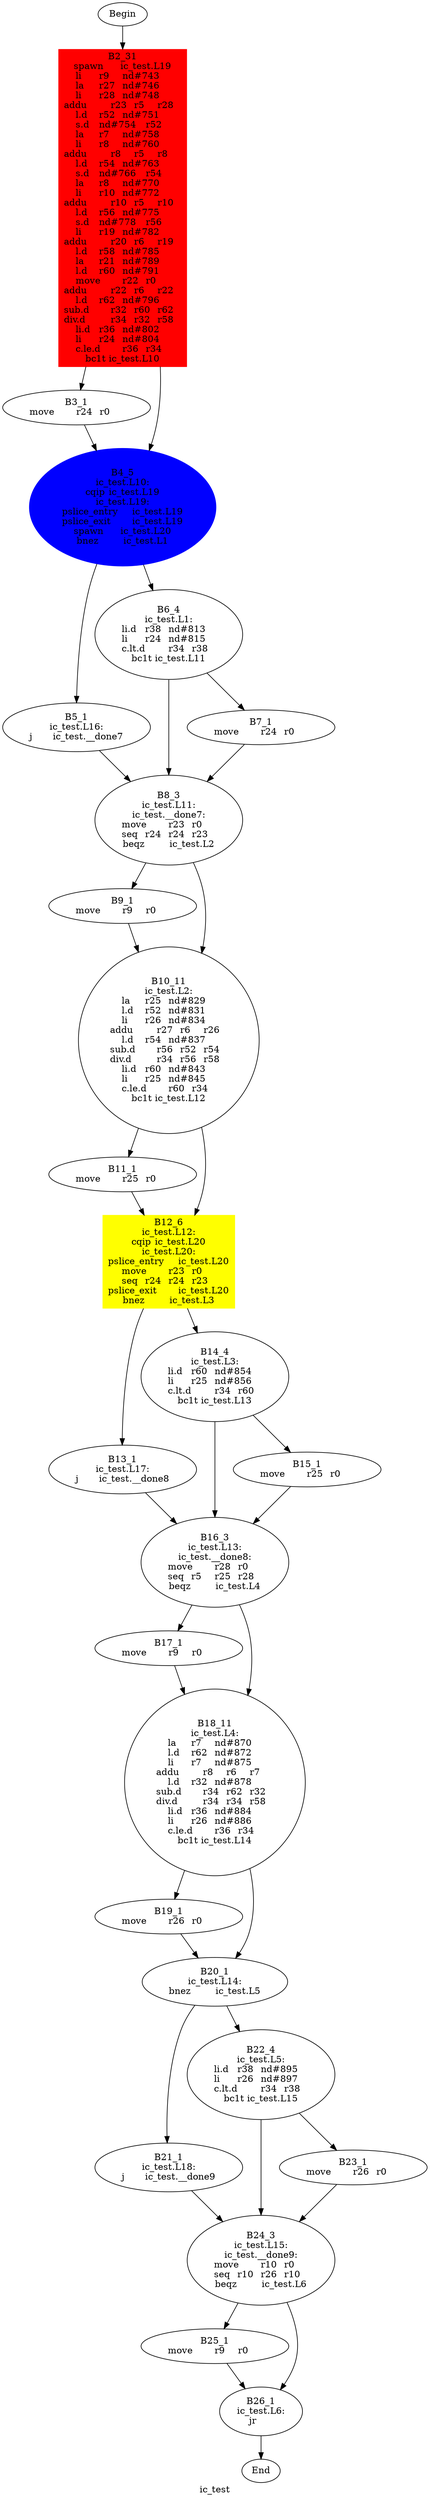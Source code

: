 digraph G{
	label = "ic_test"	style = "dashed";
	color = purple;
	Node0 [label = "Begin"];
	Node0 -> {Node2 }
	Node1 [label = "End"];
	Node1 -> {}
	Node2 [label = "B2_31\nspawn	ic_test.L19\nli	r9	nd#743	\nla	r27	nd#746	\nli	r28	nd#748	\naddu	r23	r5	r28	\nl.d	r52	nd#751	\ns.d	nd#754	r52	\nla	r7	nd#758	\nli	r8	nd#760	\naddu	r8	r5	r8	\nl.d	r54	nd#763	\ns.d	nd#766	r54	\nla	r8	nd#770	\nli	r10	nd#772	\naddu	r10	r5	r10	\nl.d	r56	nd#775	\ns.d	nd#778	r56	\nli	r19	nd#782	\naddu	r20	r6	r19	\nl.d	r58	nd#785	\nla	r21	nd#789	\nl.d	r60	nd#791	\nmove	r22	r0	\naddu	r22	r6	r22	\nl.d	r62	nd#796	\nsub.d	r32	r60	r62	\ndiv.d	r34	r32	r58	\nli.d	r36	nd#802	\nli	r24	nd#804	\nc.le.d	r36	r34	\nbc1t	ic_test.L10\n"];
	Node2 -> {Node3 Node4 }
	Node3 [label = "B3_1\nmove	r24	r0	\n"];
	Node3 -> {Node4 }
	Node4 [label = "B4_5\nic_test.L10:\ncqip	ic_test.L19\nic_test.L19:\npslice_entry	ic_test.L19\npslice_exit	ic_test.L19\nspawn	ic_test.L20\nbnez	ic_test.L1\n"];
	Node4 -> {Node5 Node6 }
	Node5 [label = "B5_1\nic_test.L16:\nj	ic_test.__done7\n"];
	Node5 -> {Node8 }
	Node6 [label = "B6_4\nic_test.L1:\nli.d	r38	nd#813	\nli	r24	nd#815	\nc.lt.d	r34	r38	\nbc1t	ic_test.L11\n"];
	Node6 -> {Node7 Node8 }
	Node7 [label = "B7_1\nmove	r24	r0	\n"];
	Node7 -> {Node8 }
	Node8 [label = "B8_3\nic_test.L11:\nic_test.__done7:\nmove	r23	r0	\nseq	r24	r24	r23	\nbeqz	ic_test.L2\n"];
	Node8 -> {Node9 Node10 }
	Node9 [label = "B9_1\nmove	r9	r0	\n"];
	Node9 -> {Node10 }
	Node10 [label = "B10_11\nic_test.L2:\nla	r25	nd#829	\nl.d	r52	nd#831	\nli	r26	nd#834	\naddu	r27	r6	r26	\nl.d	r54	nd#837	\nsub.d	r56	r52	r54	\ndiv.d	r34	r56	r58	\nli.d	r60	nd#843	\nli	r25	nd#845	\nc.le.d	r60	r34	\nbc1t	ic_test.L12\n"];
	Node10 -> {Node11 Node12 }
	Node11 [label = "B11_1\nmove	r25	r0	\n"];
	Node11 -> {Node12 }
	Node12 [label = "B12_6\nic_test.L12:\ncqip	ic_test.L20\nic_test.L20:\npslice_entry	ic_test.L20\nmove	r23	r0	\nseq	r24	r24	r23	\npslice_exit	ic_test.L20\nbnez	ic_test.L3\n"];
	Node12 -> {Node13 Node14 }
	Node13 [label = "B13_1\nic_test.L17:\nj	ic_test.__done8\n"];
	Node13 -> {Node16 }
	Node14 [label = "B14_4\nic_test.L3:\nli.d	r60	nd#854	\nli	r25	nd#856	\nc.lt.d	r34	r60	\nbc1t	ic_test.L13\n"];
	Node14 -> {Node15 Node16 }
	Node15 [label = "B15_1\nmove	r25	r0	\n"];
	Node15 -> {Node16 }
	Node16 [label = "B16_3\nic_test.L13:\nic_test.__done8:\nmove	r28	r0	\nseq	r5	r25	r28	\nbeqz	ic_test.L4\n"];
	Node16 -> {Node17 Node18 }
	Node17 [label = "B17_1\nmove	r9	r0	\n"];
	Node17 -> {Node18 }
	Node18 [label = "B18_11\nic_test.L4:\nla	r7	nd#870	\nl.d	r62	nd#872	\nli	r7	nd#875	\naddu	r8	r6	r7	\nl.d	r32	nd#878	\nsub.d	r34	r62	r32	\ndiv.d	r34	r34	r58	\nli.d	r36	nd#884	\nli	r26	nd#886	\nc.le.d	r36	r34	\nbc1t	ic_test.L14\n"];
	Node18 -> {Node19 Node20 }
	Node19 [label = "B19_1\nmove	r26	r0	\n"];
	Node19 -> {Node20 }
	Node20 [label = "B20_1\nic_test.L14:\nbnez	ic_test.L5\n"];
	Node20 -> {Node21 Node22 }
	Node21 [label = "B21_1\nic_test.L18:\nj	ic_test.__done9\n"];
	Node21 -> {Node24 }
	Node22 [label = "B22_4\nic_test.L5:\nli.d	r38	nd#895	\nli	r26	nd#897	\nc.lt.d	r34	r38	\nbc1t	ic_test.L15\n"];
	Node22 -> {Node23 Node24 }
	Node23 [label = "B23_1\nmove	r26	r0	\n"];
	Node23 -> {Node24 }
	Node24 [label = "B24_3\nic_test.L15:\nic_test.__done9:\nmove	r10	r0	\nseq	r10	r26	r10	\nbeqz	ic_test.L6\n"];
	Node24 -> {Node25 Node26 }
	Node25 [label = "B25_1\nmove	r9	r0	\n"];
	Node25 -> {Node26 }
	Node26 [label = "B26_1\nic_test.L6:\njr	\n"];
	Node26 -> {Node1 }
	Node2 [shape = box ,style=filled ,color=red];
	Node4 [shape = ellipse ,style=filled ,color=blue];
	Node12 [shape = polygon ,style=filled ,color=yellow];
}
